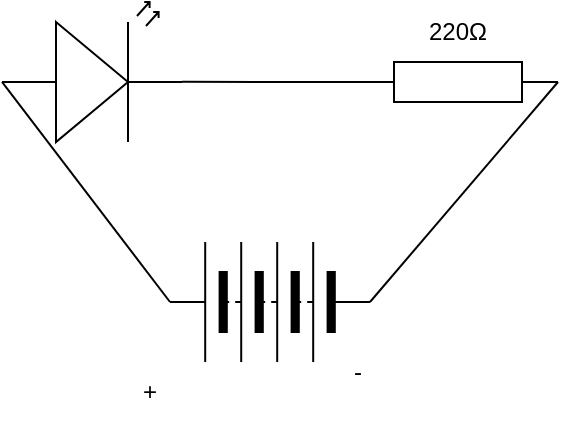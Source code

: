 <mxfile>
    <diagram id="fElcDJoXw4F4sdw01d0_" name="Page-1">
        <mxGraphModel dx="766" dy="527" grid="1" gridSize="10" guides="1" tooltips="1" connect="1" arrows="1" fold="1" page="1" pageScale="1" pageWidth="827" pageHeight="1169" math="0" shadow="0">
            <root>
                <mxCell id="0"/>
                <mxCell id="1" parent="0"/>
                <mxCell id="3" value="" style="pointerEvents=1;verticalLabelPosition=bottom;shadow=0;dashed=0;align=center;html=1;verticalAlign=top;shape=mxgraph.electrical.miscellaneous.batteryStack;rotation=-180;" vertex="1" parent="1">
                    <mxGeometry x="320" y="680" width="100" height="60" as="geometry"/>
                </mxCell>
                <mxCell id="13" style="edgeStyle=none;html=1;exitX=0;exitY=0.57;exitDx=0;exitDy=0;exitPerimeter=0;entryX=1;entryY=0.5;entryDx=0;entryDy=0;endArrow=none;endFill=0;" edge="1" parent="1" source="4" target="3">
                    <mxGeometry relative="1" as="geometry"/>
                </mxCell>
                <mxCell id="4" value="" style="verticalLabelPosition=bottom;shadow=0;dashed=0;align=center;html=1;verticalAlign=top;shape=mxgraph.electrical.opto_electronics.led_2;pointerEvents=1;" vertex="1" parent="1">
                    <mxGeometry x="236" y="560" width="90" height="70" as="geometry"/>
                </mxCell>
                <mxCell id="12" style="edgeStyle=none;html=1;exitX=1;exitY=0.5;exitDx=0;exitDy=0;exitPerimeter=0;entryX=0;entryY=0.5;entryDx=0;entryDy=0;endArrow=none;endFill=0;" edge="1" parent="1" source="5" target="3">
                    <mxGeometry relative="1" as="geometry"/>
                </mxCell>
                <mxCell id="5" value="" style="pointerEvents=1;verticalLabelPosition=bottom;shadow=0;dashed=0;align=center;html=1;verticalAlign=top;shape=mxgraph.electrical.resistors.resistor_1;" vertex="1" parent="1">
                    <mxGeometry x="414" y="590" width="100" height="20" as="geometry"/>
                </mxCell>
                <mxCell id="11" style="edgeStyle=none;html=1;exitX=1;exitY=0.57;exitDx=0;exitDy=0;exitPerimeter=0;entryX=0;entryY=0.5;entryDx=0;entryDy=0;entryPerimeter=0;endArrow=none;endFill=0;" edge="1" parent="1" source="4" target="5">
                    <mxGeometry relative="1" as="geometry"/>
                </mxCell>
                <mxCell id="14" value="+" style="text;html=1;align=center;verticalAlign=middle;whiteSpace=wrap;rounded=0;" vertex="1" parent="1">
                    <mxGeometry x="280" y="740" width="60" height="30" as="geometry"/>
                </mxCell>
                <mxCell id="15" value="-" style="text;html=1;align=center;verticalAlign=middle;whiteSpace=wrap;rounded=0;" vertex="1" parent="1">
                    <mxGeometry x="384" y="730" width="60" height="30" as="geometry"/>
                </mxCell>
                <mxCell id="16" value="220Ω" style="text;html=1;align=center;verticalAlign=middle;whiteSpace=wrap;rounded=0;" vertex="1" parent="1">
                    <mxGeometry x="434" y="560" width="60" height="30" as="geometry"/>
                </mxCell>
            </root>
        </mxGraphModel>
    </diagram>
</mxfile>